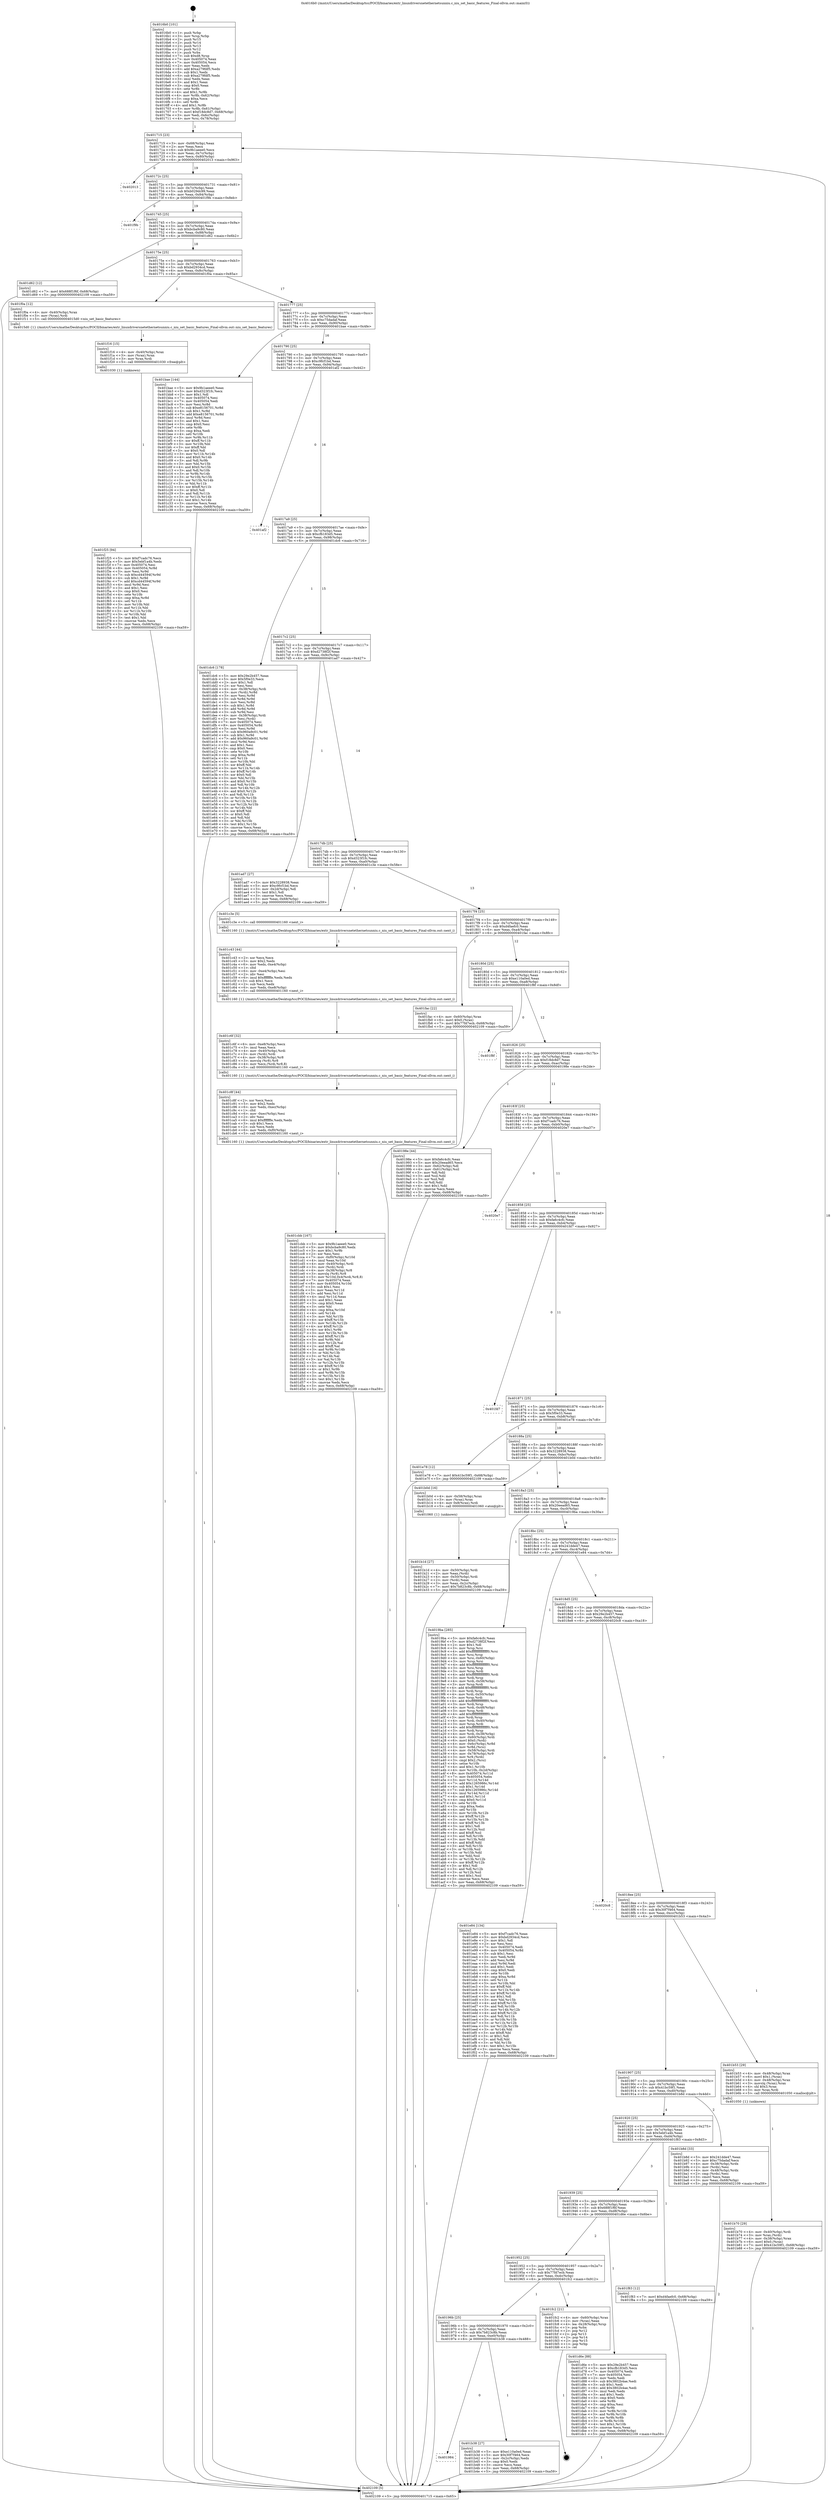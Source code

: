 digraph "0x4016b0" {
  label = "0x4016b0 (/mnt/c/Users/mathe/Desktop/tcc/POCII/binaries/extr_linuxdriversnetethernetsunniu.c_niu_set_basic_features_Final-ollvm.out::main(0))"
  labelloc = "t"
  node[shape=record]

  Entry [label="",width=0.3,height=0.3,shape=circle,fillcolor=black,style=filled]
  "0x401715" [label="{
     0x401715 [23]\l
     | [instrs]\l
     &nbsp;&nbsp;0x401715 \<+3\>: mov -0x68(%rbp),%eax\l
     &nbsp;&nbsp;0x401718 \<+2\>: mov %eax,%ecx\l
     &nbsp;&nbsp;0x40171a \<+6\>: sub $0x9b1aeee0,%ecx\l
     &nbsp;&nbsp;0x401720 \<+3\>: mov %eax,-0x7c(%rbp)\l
     &nbsp;&nbsp;0x401723 \<+3\>: mov %ecx,-0x80(%rbp)\l
     &nbsp;&nbsp;0x401726 \<+6\>: je 0000000000402013 \<main+0x963\>\l
  }"]
  "0x402013" [label="{
     0x402013\l
  }", style=dashed]
  "0x40172c" [label="{
     0x40172c [25]\l
     | [instrs]\l
     &nbsp;&nbsp;0x40172c \<+5\>: jmp 0000000000401731 \<main+0x81\>\l
     &nbsp;&nbsp;0x401731 \<+3\>: mov -0x7c(%rbp),%eax\l
     &nbsp;&nbsp;0x401734 \<+5\>: sub $0xb029dc99,%eax\l
     &nbsp;&nbsp;0x401739 \<+6\>: mov %eax,-0x84(%rbp)\l
     &nbsp;&nbsp;0x40173f \<+6\>: je 0000000000401f9b \<main+0x8eb\>\l
  }"]
  Exit [label="",width=0.3,height=0.3,shape=circle,fillcolor=black,style=filled,peripheries=2]
  "0x401f9b" [label="{
     0x401f9b\l
  }", style=dashed]
  "0x401745" [label="{
     0x401745 [25]\l
     | [instrs]\l
     &nbsp;&nbsp;0x401745 \<+5\>: jmp 000000000040174a \<main+0x9a\>\l
     &nbsp;&nbsp;0x40174a \<+3\>: mov -0x7c(%rbp),%eax\l
     &nbsp;&nbsp;0x40174d \<+5\>: sub $0xbcba9c80,%eax\l
     &nbsp;&nbsp;0x401752 \<+6\>: mov %eax,-0x88(%rbp)\l
     &nbsp;&nbsp;0x401758 \<+6\>: je 0000000000401d62 \<main+0x6b2\>\l
  }"]
  "0x401f25" [label="{
     0x401f25 [94]\l
     | [instrs]\l
     &nbsp;&nbsp;0x401f25 \<+5\>: mov $0xf7cadc76,%ecx\l
     &nbsp;&nbsp;0x401f2a \<+5\>: mov $0x5ebf1a4b,%edx\l
     &nbsp;&nbsp;0x401f2f \<+7\>: mov 0x405074,%esi\l
     &nbsp;&nbsp;0x401f36 \<+8\>: mov 0x405054,%r8d\l
     &nbsp;&nbsp;0x401f3e \<+3\>: mov %esi,%r9d\l
     &nbsp;&nbsp;0x401f41 \<+7\>: sub $0xcd44594f,%r9d\l
     &nbsp;&nbsp;0x401f48 \<+4\>: sub $0x1,%r9d\l
     &nbsp;&nbsp;0x401f4c \<+7\>: add $0xcd44594f,%r9d\l
     &nbsp;&nbsp;0x401f53 \<+4\>: imul %r9d,%esi\l
     &nbsp;&nbsp;0x401f57 \<+3\>: and $0x1,%esi\l
     &nbsp;&nbsp;0x401f5a \<+3\>: cmp $0x0,%esi\l
     &nbsp;&nbsp;0x401f5d \<+4\>: sete %r10b\l
     &nbsp;&nbsp;0x401f61 \<+4\>: cmp $0xa,%r8d\l
     &nbsp;&nbsp;0x401f65 \<+4\>: setl %r11b\l
     &nbsp;&nbsp;0x401f69 \<+3\>: mov %r10b,%bl\l
     &nbsp;&nbsp;0x401f6c \<+3\>: and %r11b,%bl\l
     &nbsp;&nbsp;0x401f6f \<+3\>: xor %r11b,%r10b\l
     &nbsp;&nbsp;0x401f72 \<+3\>: or %r10b,%bl\l
     &nbsp;&nbsp;0x401f75 \<+3\>: test $0x1,%bl\l
     &nbsp;&nbsp;0x401f78 \<+3\>: cmovne %edx,%ecx\l
     &nbsp;&nbsp;0x401f7b \<+3\>: mov %ecx,-0x68(%rbp)\l
     &nbsp;&nbsp;0x401f7e \<+5\>: jmp 0000000000402109 \<main+0xa59\>\l
  }"]
  "0x401d62" [label="{
     0x401d62 [12]\l
     | [instrs]\l
     &nbsp;&nbsp;0x401d62 \<+7\>: movl $0x688f1f6f,-0x68(%rbp)\l
     &nbsp;&nbsp;0x401d69 \<+5\>: jmp 0000000000402109 \<main+0xa59\>\l
  }"]
  "0x40175e" [label="{
     0x40175e [25]\l
     | [instrs]\l
     &nbsp;&nbsp;0x40175e \<+5\>: jmp 0000000000401763 \<main+0xb3\>\l
     &nbsp;&nbsp;0x401763 \<+3\>: mov -0x7c(%rbp),%eax\l
     &nbsp;&nbsp;0x401766 \<+5\>: sub $0xbd2934cd,%eax\l
     &nbsp;&nbsp;0x40176b \<+6\>: mov %eax,-0x8c(%rbp)\l
     &nbsp;&nbsp;0x401771 \<+6\>: je 0000000000401f0a \<main+0x85a\>\l
  }"]
  "0x401f16" [label="{
     0x401f16 [15]\l
     | [instrs]\l
     &nbsp;&nbsp;0x401f16 \<+4\>: mov -0x40(%rbp),%rax\l
     &nbsp;&nbsp;0x401f1a \<+3\>: mov (%rax),%rax\l
     &nbsp;&nbsp;0x401f1d \<+3\>: mov %rax,%rdi\l
     &nbsp;&nbsp;0x401f20 \<+5\>: call 0000000000401030 \<free@plt\>\l
     | [calls]\l
     &nbsp;&nbsp;0x401030 \{1\} (unknown)\l
  }"]
  "0x401f0a" [label="{
     0x401f0a [12]\l
     | [instrs]\l
     &nbsp;&nbsp;0x401f0a \<+4\>: mov -0x40(%rbp),%rax\l
     &nbsp;&nbsp;0x401f0e \<+3\>: mov (%rax),%rdi\l
     &nbsp;&nbsp;0x401f11 \<+5\>: call 00000000004015d0 \<niu_set_basic_features\>\l
     | [calls]\l
     &nbsp;&nbsp;0x4015d0 \{1\} (/mnt/c/Users/mathe/Desktop/tcc/POCII/binaries/extr_linuxdriversnetethernetsunniu.c_niu_set_basic_features_Final-ollvm.out::niu_set_basic_features)\l
  }"]
  "0x401777" [label="{
     0x401777 [25]\l
     | [instrs]\l
     &nbsp;&nbsp;0x401777 \<+5\>: jmp 000000000040177c \<main+0xcc\>\l
     &nbsp;&nbsp;0x40177c \<+3\>: mov -0x7c(%rbp),%eax\l
     &nbsp;&nbsp;0x40177f \<+5\>: sub $0xc75dadaf,%eax\l
     &nbsp;&nbsp;0x401784 \<+6\>: mov %eax,-0x90(%rbp)\l
     &nbsp;&nbsp;0x40178a \<+6\>: je 0000000000401bae \<main+0x4fe\>\l
  }"]
  "0x401cbb" [label="{
     0x401cbb [167]\l
     | [instrs]\l
     &nbsp;&nbsp;0x401cbb \<+5\>: mov $0x9b1aeee0,%ecx\l
     &nbsp;&nbsp;0x401cc0 \<+5\>: mov $0xbcba9c80,%edx\l
     &nbsp;&nbsp;0x401cc5 \<+3\>: mov $0x1,%r9b\l
     &nbsp;&nbsp;0x401cc8 \<+2\>: xor %esi,%esi\l
     &nbsp;&nbsp;0x401cca \<+7\>: mov -0xf0(%rbp),%r10d\l
     &nbsp;&nbsp;0x401cd1 \<+4\>: imul %eax,%r10d\l
     &nbsp;&nbsp;0x401cd5 \<+4\>: mov -0x40(%rbp),%rdi\l
     &nbsp;&nbsp;0x401cd9 \<+3\>: mov (%rdi),%rdi\l
     &nbsp;&nbsp;0x401cdc \<+4\>: mov -0x38(%rbp),%r8\l
     &nbsp;&nbsp;0x401ce0 \<+3\>: movslq (%r8),%r8\l
     &nbsp;&nbsp;0x401ce3 \<+5\>: mov %r10d,0x4(%rdi,%r8,8)\l
     &nbsp;&nbsp;0x401ce8 \<+7\>: mov 0x405074,%eax\l
     &nbsp;&nbsp;0x401cef \<+8\>: mov 0x405054,%r10d\l
     &nbsp;&nbsp;0x401cf7 \<+3\>: sub $0x1,%esi\l
     &nbsp;&nbsp;0x401cfa \<+3\>: mov %eax,%r11d\l
     &nbsp;&nbsp;0x401cfd \<+3\>: add %esi,%r11d\l
     &nbsp;&nbsp;0x401d00 \<+4\>: imul %r11d,%eax\l
     &nbsp;&nbsp;0x401d04 \<+3\>: and $0x1,%eax\l
     &nbsp;&nbsp;0x401d07 \<+3\>: cmp $0x0,%eax\l
     &nbsp;&nbsp;0x401d0a \<+3\>: sete %bl\l
     &nbsp;&nbsp;0x401d0d \<+4\>: cmp $0xa,%r10d\l
     &nbsp;&nbsp;0x401d11 \<+4\>: setl %r14b\l
     &nbsp;&nbsp;0x401d15 \<+3\>: mov %bl,%r15b\l
     &nbsp;&nbsp;0x401d18 \<+4\>: xor $0xff,%r15b\l
     &nbsp;&nbsp;0x401d1c \<+3\>: mov %r14b,%r12b\l
     &nbsp;&nbsp;0x401d1f \<+4\>: xor $0xff,%r12b\l
     &nbsp;&nbsp;0x401d23 \<+4\>: xor $0x1,%r9b\l
     &nbsp;&nbsp;0x401d27 \<+3\>: mov %r15b,%r13b\l
     &nbsp;&nbsp;0x401d2a \<+4\>: and $0xff,%r13b\l
     &nbsp;&nbsp;0x401d2e \<+3\>: and %r9b,%bl\l
     &nbsp;&nbsp;0x401d31 \<+3\>: mov %r12b,%al\l
     &nbsp;&nbsp;0x401d34 \<+2\>: and $0xff,%al\l
     &nbsp;&nbsp;0x401d36 \<+3\>: and %r9b,%r14b\l
     &nbsp;&nbsp;0x401d39 \<+3\>: or %bl,%r13b\l
     &nbsp;&nbsp;0x401d3c \<+3\>: or %r14b,%al\l
     &nbsp;&nbsp;0x401d3f \<+3\>: xor %al,%r13b\l
     &nbsp;&nbsp;0x401d42 \<+3\>: or %r12b,%r15b\l
     &nbsp;&nbsp;0x401d45 \<+4\>: xor $0xff,%r15b\l
     &nbsp;&nbsp;0x401d49 \<+4\>: or $0x1,%r9b\l
     &nbsp;&nbsp;0x401d4d \<+3\>: and %r9b,%r15b\l
     &nbsp;&nbsp;0x401d50 \<+3\>: or %r15b,%r13b\l
     &nbsp;&nbsp;0x401d53 \<+4\>: test $0x1,%r13b\l
     &nbsp;&nbsp;0x401d57 \<+3\>: cmovne %edx,%ecx\l
     &nbsp;&nbsp;0x401d5a \<+3\>: mov %ecx,-0x68(%rbp)\l
     &nbsp;&nbsp;0x401d5d \<+5\>: jmp 0000000000402109 \<main+0xa59\>\l
  }"]
  "0x401bae" [label="{
     0x401bae [144]\l
     | [instrs]\l
     &nbsp;&nbsp;0x401bae \<+5\>: mov $0x9b1aeee0,%eax\l
     &nbsp;&nbsp;0x401bb3 \<+5\>: mov $0xd323f1fc,%ecx\l
     &nbsp;&nbsp;0x401bb8 \<+2\>: mov $0x1,%dl\l
     &nbsp;&nbsp;0x401bba \<+7\>: mov 0x405074,%esi\l
     &nbsp;&nbsp;0x401bc1 \<+7\>: mov 0x405054,%edi\l
     &nbsp;&nbsp;0x401bc8 \<+3\>: mov %esi,%r8d\l
     &nbsp;&nbsp;0x401bcb \<+7\>: sub $0xe8156701,%r8d\l
     &nbsp;&nbsp;0x401bd2 \<+4\>: sub $0x1,%r8d\l
     &nbsp;&nbsp;0x401bd6 \<+7\>: add $0xe8156701,%r8d\l
     &nbsp;&nbsp;0x401bdd \<+4\>: imul %r8d,%esi\l
     &nbsp;&nbsp;0x401be1 \<+3\>: and $0x1,%esi\l
     &nbsp;&nbsp;0x401be4 \<+3\>: cmp $0x0,%esi\l
     &nbsp;&nbsp;0x401be7 \<+4\>: sete %r9b\l
     &nbsp;&nbsp;0x401beb \<+3\>: cmp $0xa,%edi\l
     &nbsp;&nbsp;0x401bee \<+4\>: setl %r10b\l
     &nbsp;&nbsp;0x401bf2 \<+3\>: mov %r9b,%r11b\l
     &nbsp;&nbsp;0x401bf5 \<+4\>: xor $0xff,%r11b\l
     &nbsp;&nbsp;0x401bf9 \<+3\>: mov %r10b,%bl\l
     &nbsp;&nbsp;0x401bfc \<+3\>: xor $0xff,%bl\l
     &nbsp;&nbsp;0x401bff \<+3\>: xor $0x0,%dl\l
     &nbsp;&nbsp;0x401c02 \<+3\>: mov %r11b,%r14b\l
     &nbsp;&nbsp;0x401c05 \<+4\>: and $0x0,%r14b\l
     &nbsp;&nbsp;0x401c09 \<+3\>: and %dl,%r9b\l
     &nbsp;&nbsp;0x401c0c \<+3\>: mov %bl,%r15b\l
     &nbsp;&nbsp;0x401c0f \<+4\>: and $0x0,%r15b\l
     &nbsp;&nbsp;0x401c13 \<+3\>: and %dl,%r10b\l
     &nbsp;&nbsp;0x401c16 \<+3\>: or %r9b,%r14b\l
     &nbsp;&nbsp;0x401c19 \<+3\>: or %r10b,%r15b\l
     &nbsp;&nbsp;0x401c1c \<+3\>: xor %r15b,%r14b\l
     &nbsp;&nbsp;0x401c1f \<+3\>: or %bl,%r11b\l
     &nbsp;&nbsp;0x401c22 \<+4\>: xor $0xff,%r11b\l
     &nbsp;&nbsp;0x401c26 \<+3\>: or $0x0,%dl\l
     &nbsp;&nbsp;0x401c29 \<+3\>: and %dl,%r11b\l
     &nbsp;&nbsp;0x401c2c \<+3\>: or %r11b,%r14b\l
     &nbsp;&nbsp;0x401c2f \<+4\>: test $0x1,%r14b\l
     &nbsp;&nbsp;0x401c33 \<+3\>: cmovne %ecx,%eax\l
     &nbsp;&nbsp;0x401c36 \<+3\>: mov %eax,-0x68(%rbp)\l
     &nbsp;&nbsp;0x401c39 \<+5\>: jmp 0000000000402109 \<main+0xa59\>\l
  }"]
  "0x401790" [label="{
     0x401790 [25]\l
     | [instrs]\l
     &nbsp;&nbsp;0x401790 \<+5\>: jmp 0000000000401795 \<main+0xe5\>\l
     &nbsp;&nbsp;0x401795 \<+3\>: mov -0x7c(%rbp),%eax\l
     &nbsp;&nbsp;0x401798 \<+5\>: sub $0xc9fcf1bd,%eax\l
     &nbsp;&nbsp;0x40179d \<+6\>: mov %eax,-0x94(%rbp)\l
     &nbsp;&nbsp;0x4017a3 \<+6\>: je 0000000000401af2 \<main+0x442\>\l
  }"]
  "0x401c8f" [label="{
     0x401c8f [44]\l
     | [instrs]\l
     &nbsp;&nbsp;0x401c8f \<+2\>: xor %ecx,%ecx\l
     &nbsp;&nbsp;0x401c91 \<+5\>: mov $0x2,%edx\l
     &nbsp;&nbsp;0x401c96 \<+6\>: mov %edx,-0xec(%rbp)\l
     &nbsp;&nbsp;0x401c9c \<+1\>: cltd\l
     &nbsp;&nbsp;0x401c9d \<+6\>: mov -0xec(%rbp),%esi\l
     &nbsp;&nbsp;0x401ca3 \<+2\>: idiv %esi\l
     &nbsp;&nbsp;0x401ca5 \<+6\>: imul $0xfffffffe,%edx,%edx\l
     &nbsp;&nbsp;0x401cab \<+3\>: sub $0x1,%ecx\l
     &nbsp;&nbsp;0x401cae \<+2\>: sub %ecx,%edx\l
     &nbsp;&nbsp;0x401cb0 \<+6\>: mov %edx,-0xf0(%rbp)\l
     &nbsp;&nbsp;0x401cb6 \<+5\>: call 0000000000401160 \<next_i\>\l
     | [calls]\l
     &nbsp;&nbsp;0x401160 \{1\} (/mnt/c/Users/mathe/Desktop/tcc/POCII/binaries/extr_linuxdriversnetethernetsunniu.c_niu_set_basic_features_Final-ollvm.out::next_i)\l
  }"]
  "0x401af2" [label="{
     0x401af2\l
  }", style=dashed]
  "0x4017a9" [label="{
     0x4017a9 [25]\l
     | [instrs]\l
     &nbsp;&nbsp;0x4017a9 \<+5\>: jmp 00000000004017ae \<main+0xfe\>\l
     &nbsp;&nbsp;0x4017ae \<+3\>: mov -0x7c(%rbp),%eax\l
     &nbsp;&nbsp;0x4017b1 \<+5\>: sub $0xcfb183d5,%eax\l
     &nbsp;&nbsp;0x4017b6 \<+6\>: mov %eax,-0x98(%rbp)\l
     &nbsp;&nbsp;0x4017bc \<+6\>: je 0000000000401dc6 \<main+0x716\>\l
  }"]
  "0x401c6f" [label="{
     0x401c6f [32]\l
     | [instrs]\l
     &nbsp;&nbsp;0x401c6f \<+6\>: mov -0xe8(%rbp),%ecx\l
     &nbsp;&nbsp;0x401c75 \<+3\>: imul %eax,%ecx\l
     &nbsp;&nbsp;0x401c78 \<+4\>: mov -0x40(%rbp),%rdi\l
     &nbsp;&nbsp;0x401c7c \<+3\>: mov (%rdi),%rdi\l
     &nbsp;&nbsp;0x401c7f \<+4\>: mov -0x38(%rbp),%r8\l
     &nbsp;&nbsp;0x401c83 \<+3\>: movslq (%r8),%r8\l
     &nbsp;&nbsp;0x401c86 \<+4\>: mov %ecx,(%rdi,%r8,8)\l
     &nbsp;&nbsp;0x401c8a \<+5\>: call 0000000000401160 \<next_i\>\l
     | [calls]\l
     &nbsp;&nbsp;0x401160 \{1\} (/mnt/c/Users/mathe/Desktop/tcc/POCII/binaries/extr_linuxdriversnetethernetsunniu.c_niu_set_basic_features_Final-ollvm.out::next_i)\l
  }"]
  "0x401dc6" [label="{
     0x401dc6 [178]\l
     | [instrs]\l
     &nbsp;&nbsp;0x401dc6 \<+5\>: mov $0x29e2b457,%eax\l
     &nbsp;&nbsp;0x401dcb \<+5\>: mov $0x5f0e33,%ecx\l
     &nbsp;&nbsp;0x401dd0 \<+2\>: mov $0x1,%dl\l
     &nbsp;&nbsp;0x401dd2 \<+2\>: xor %esi,%esi\l
     &nbsp;&nbsp;0x401dd4 \<+4\>: mov -0x38(%rbp),%rdi\l
     &nbsp;&nbsp;0x401dd8 \<+3\>: mov (%rdi),%r8d\l
     &nbsp;&nbsp;0x401ddb \<+3\>: mov %esi,%r9d\l
     &nbsp;&nbsp;0x401dde \<+3\>: sub %r8d,%r9d\l
     &nbsp;&nbsp;0x401de1 \<+3\>: mov %esi,%r8d\l
     &nbsp;&nbsp;0x401de4 \<+4\>: sub $0x1,%r8d\l
     &nbsp;&nbsp;0x401de8 \<+3\>: add %r8d,%r9d\l
     &nbsp;&nbsp;0x401deb \<+3\>: sub %r9d,%esi\l
     &nbsp;&nbsp;0x401dee \<+4\>: mov -0x38(%rbp),%rdi\l
     &nbsp;&nbsp;0x401df2 \<+2\>: mov %esi,(%rdi)\l
     &nbsp;&nbsp;0x401df4 \<+7\>: mov 0x405074,%esi\l
     &nbsp;&nbsp;0x401dfb \<+8\>: mov 0x405054,%r8d\l
     &nbsp;&nbsp;0x401e03 \<+3\>: mov %esi,%r9d\l
     &nbsp;&nbsp;0x401e06 \<+7\>: sub $0x960a9c01,%r9d\l
     &nbsp;&nbsp;0x401e0d \<+4\>: sub $0x1,%r9d\l
     &nbsp;&nbsp;0x401e11 \<+7\>: add $0x960a9c01,%r9d\l
     &nbsp;&nbsp;0x401e18 \<+4\>: imul %r9d,%esi\l
     &nbsp;&nbsp;0x401e1c \<+3\>: and $0x1,%esi\l
     &nbsp;&nbsp;0x401e1f \<+3\>: cmp $0x0,%esi\l
     &nbsp;&nbsp;0x401e22 \<+4\>: sete %r10b\l
     &nbsp;&nbsp;0x401e26 \<+4\>: cmp $0xa,%r8d\l
     &nbsp;&nbsp;0x401e2a \<+4\>: setl %r11b\l
     &nbsp;&nbsp;0x401e2e \<+3\>: mov %r10b,%bl\l
     &nbsp;&nbsp;0x401e31 \<+3\>: xor $0xff,%bl\l
     &nbsp;&nbsp;0x401e34 \<+3\>: mov %r11b,%r14b\l
     &nbsp;&nbsp;0x401e37 \<+4\>: xor $0xff,%r14b\l
     &nbsp;&nbsp;0x401e3b \<+3\>: xor $0x0,%dl\l
     &nbsp;&nbsp;0x401e3e \<+3\>: mov %bl,%r15b\l
     &nbsp;&nbsp;0x401e41 \<+4\>: and $0x0,%r15b\l
     &nbsp;&nbsp;0x401e45 \<+3\>: and %dl,%r10b\l
     &nbsp;&nbsp;0x401e48 \<+3\>: mov %r14b,%r12b\l
     &nbsp;&nbsp;0x401e4b \<+4\>: and $0x0,%r12b\l
     &nbsp;&nbsp;0x401e4f \<+3\>: and %dl,%r11b\l
     &nbsp;&nbsp;0x401e52 \<+3\>: or %r10b,%r15b\l
     &nbsp;&nbsp;0x401e55 \<+3\>: or %r11b,%r12b\l
     &nbsp;&nbsp;0x401e58 \<+3\>: xor %r12b,%r15b\l
     &nbsp;&nbsp;0x401e5b \<+3\>: or %r14b,%bl\l
     &nbsp;&nbsp;0x401e5e \<+3\>: xor $0xff,%bl\l
     &nbsp;&nbsp;0x401e61 \<+3\>: or $0x0,%dl\l
     &nbsp;&nbsp;0x401e64 \<+2\>: and %dl,%bl\l
     &nbsp;&nbsp;0x401e66 \<+3\>: or %bl,%r15b\l
     &nbsp;&nbsp;0x401e69 \<+4\>: test $0x1,%r15b\l
     &nbsp;&nbsp;0x401e6d \<+3\>: cmovne %ecx,%eax\l
     &nbsp;&nbsp;0x401e70 \<+3\>: mov %eax,-0x68(%rbp)\l
     &nbsp;&nbsp;0x401e73 \<+5\>: jmp 0000000000402109 \<main+0xa59\>\l
  }"]
  "0x4017c2" [label="{
     0x4017c2 [25]\l
     | [instrs]\l
     &nbsp;&nbsp;0x4017c2 \<+5\>: jmp 00000000004017c7 \<main+0x117\>\l
     &nbsp;&nbsp;0x4017c7 \<+3\>: mov -0x7c(%rbp),%eax\l
     &nbsp;&nbsp;0x4017ca \<+5\>: sub $0xd2738f2f,%eax\l
     &nbsp;&nbsp;0x4017cf \<+6\>: mov %eax,-0x9c(%rbp)\l
     &nbsp;&nbsp;0x4017d5 \<+6\>: je 0000000000401ad7 \<main+0x427\>\l
  }"]
  "0x401c43" [label="{
     0x401c43 [44]\l
     | [instrs]\l
     &nbsp;&nbsp;0x401c43 \<+2\>: xor %ecx,%ecx\l
     &nbsp;&nbsp;0x401c45 \<+5\>: mov $0x2,%edx\l
     &nbsp;&nbsp;0x401c4a \<+6\>: mov %edx,-0xe4(%rbp)\l
     &nbsp;&nbsp;0x401c50 \<+1\>: cltd\l
     &nbsp;&nbsp;0x401c51 \<+6\>: mov -0xe4(%rbp),%esi\l
     &nbsp;&nbsp;0x401c57 \<+2\>: idiv %esi\l
     &nbsp;&nbsp;0x401c59 \<+6\>: imul $0xfffffffe,%edx,%edx\l
     &nbsp;&nbsp;0x401c5f \<+3\>: sub $0x1,%ecx\l
     &nbsp;&nbsp;0x401c62 \<+2\>: sub %ecx,%edx\l
     &nbsp;&nbsp;0x401c64 \<+6\>: mov %edx,-0xe8(%rbp)\l
     &nbsp;&nbsp;0x401c6a \<+5\>: call 0000000000401160 \<next_i\>\l
     | [calls]\l
     &nbsp;&nbsp;0x401160 \{1\} (/mnt/c/Users/mathe/Desktop/tcc/POCII/binaries/extr_linuxdriversnetethernetsunniu.c_niu_set_basic_features_Final-ollvm.out::next_i)\l
  }"]
  "0x401ad7" [label="{
     0x401ad7 [27]\l
     | [instrs]\l
     &nbsp;&nbsp;0x401ad7 \<+5\>: mov $0x3228938,%eax\l
     &nbsp;&nbsp;0x401adc \<+5\>: mov $0xc9fcf1bd,%ecx\l
     &nbsp;&nbsp;0x401ae1 \<+3\>: mov -0x2d(%rbp),%dl\l
     &nbsp;&nbsp;0x401ae4 \<+3\>: test $0x1,%dl\l
     &nbsp;&nbsp;0x401ae7 \<+3\>: cmovne %ecx,%eax\l
     &nbsp;&nbsp;0x401aea \<+3\>: mov %eax,-0x68(%rbp)\l
     &nbsp;&nbsp;0x401aed \<+5\>: jmp 0000000000402109 \<main+0xa59\>\l
  }"]
  "0x4017db" [label="{
     0x4017db [25]\l
     | [instrs]\l
     &nbsp;&nbsp;0x4017db \<+5\>: jmp 00000000004017e0 \<main+0x130\>\l
     &nbsp;&nbsp;0x4017e0 \<+3\>: mov -0x7c(%rbp),%eax\l
     &nbsp;&nbsp;0x4017e3 \<+5\>: sub $0xd323f1fc,%eax\l
     &nbsp;&nbsp;0x4017e8 \<+6\>: mov %eax,-0xa0(%rbp)\l
     &nbsp;&nbsp;0x4017ee \<+6\>: je 0000000000401c3e \<main+0x58e\>\l
  }"]
  "0x401b70" [label="{
     0x401b70 [29]\l
     | [instrs]\l
     &nbsp;&nbsp;0x401b70 \<+4\>: mov -0x40(%rbp),%rdi\l
     &nbsp;&nbsp;0x401b74 \<+3\>: mov %rax,(%rdi)\l
     &nbsp;&nbsp;0x401b77 \<+4\>: mov -0x38(%rbp),%rax\l
     &nbsp;&nbsp;0x401b7b \<+6\>: movl $0x0,(%rax)\l
     &nbsp;&nbsp;0x401b81 \<+7\>: movl $0x41bc59f1,-0x68(%rbp)\l
     &nbsp;&nbsp;0x401b88 \<+5\>: jmp 0000000000402109 \<main+0xa59\>\l
  }"]
  "0x401c3e" [label="{
     0x401c3e [5]\l
     | [instrs]\l
     &nbsp;&nbsp;0x401c3e \<+5\>: call 0000000000401160 \<next_i\>\l
     | [calls]\l
     &nbsp;&nbsp;0x401160 \{1\} (/mnt/c/Users/mathe/Desktop/tcc/POCII/binaries/extr_linuxdriversnetethernetsunniu.c_niu_set_basic_features_Final-ollvm.out::next_i)\l
  }"]
  "0x4017f4" [label="{
     0x4017f4 [25]\l
     | [instrs]\l
     &nbsp;&nbsp;0x4017f4 \<+5\>: jmp 00000000004017f9 \<main+0x149\>\l
     &nbsp;&nbsp;0x4017f9 \<+3\>: mov -0x7c(%rbp),%eax\l
     &nbsp;&nbsp;0x4017fc \<+5\>: sub $0xd4faefc0,%eax\l
     &nbsp;&nbsp;0x401801 \<+6\>: mov %eax,-0xa4(%rbp)\l
     &nbsp;&nbsp;0x401807 \<+6\>: je 0000000000401fac \<main+0x8fc\>\l
  }"]
  "0x401984" [label="{
     0x401984\l
  }", style=dashed]
  "0x401fac" [label="{
     0x401fac [22]\l
     | [instrs]\l
     &nbsp;&nbsp;0x401fac \<+4\>: mov -0x60(%rbp),%rax\l
     &nbsp;&nbsp;0x401fb0 \<+6\>: movl $0x0,(%rax)\l
     &nbsp;&nbsp;0x401fb6 \<+7\>: movl $0x77fd7ecb,-0x68(%rbp)\l
     &nbsp;&nbsp;0x401fbd \<+5\>: jmp 0000000000402109 \<main+0xa59\>\l
  }"]
  "0x40180d" [label="{
     0x40180d [25]\l
     | [instrs]\l
     &nbsp;&nbsp;0x40180d \<+5\>: jmp 0000000000401812 \<main+0x162\>\l
     &nbsp;&nbsp;0x401812 \<+3\>: mov -0x7c(%rbp),%eax\l
     &nbsp;&nbsp;0x401815 \<+5\>: sub $0xe110a0ed,%eax\l
     &nbsp;&nbsp;0x40181a \<+6\>: mov %eax,-0xa8(%rbp)\l
     &nbsp;&nbsp;0x401820 \<+6\>: je 0000000000401f8f \<main+0x8df\>\l
  }"]
  "0x401b38" [label="{
     0x401b38 [27]\l
     | [instrs]\l
     &nbsp;&nbsp;0x401b38 \<+5\>: mov $0xe110a0ed,%eax\l
     &nbsp;&nbsp;0x401b3d \<+5\>: mov $0x30f7f464,%ecx\l
     &nbsp;&nbsp;0x401b42 \<+3\>: mov -0x2c(%rbp),%edx\l
     &nbsp;&nbsp;0x401b45 \<+3\>: cmp $0x0,%edx\l
     &nbsp;&nbsp;0x401b48 \<+3\>: cmove %ecx,%eax\l
     &nbsp;&nbsp;0x401b4b \<+3\>: mov %eax,-0x68(%rbp)\l
     &nbsp;&nbsp;0x401b4e \<+5\>: jmp 0000000000402109 \<main+0xa59\>\l
  }"]
  "0x401f8f" [label="{
     0x401f8f\l
  }", style=dashed]
  "0x401826" [label="{
     0x401826 [25]\l
     | [instrs]\l
     &nbsp;&nbsp;0x401826 \<+5\>: jmp 000000000040182b \<main+0x17b\>\l
     &nbsp;&nbsp;0x40182b \<+3\>: mov -0x7c(%rbp),%eax\l
     &nbsp;&nbsp;0x40182e \<+5\>: sub $0xf18dc8d7,%eax\l
     &nbsp;&nbsp;0x401833 \<+6\>: mov %eax,-0xac(%rbp)\l
     &nbsp;&nbsp;0x401839 \<+6\>: je 000000000040198e \<main+0x2de\>\l
  }"]
  "0x40196b" [label="{
     0x40196b [25]\l
     | [instrs]\l
     &nbsp;&nbsp;0x40196b \<+5\>: jmp 0000000000401970 \<main+0x2c0\>\l
     &nbsp;&nbsp;0x401970 \<+3\>: mov -0x7c(%rbp),%eax\l
     &nbsp;&nbsp;0x401973 \<+5\>: sub $0x7b823c8b,%eax\l
     &nbsp;&nbsp;0x401978 \<+6\>: mov %eax,-0xe0(%rbp)\l
     &nbsp;&nbsp;0x40197e \<+6\>: je 0000000000401b38 \<main+0x488\>\l
  }"]
  "0x40198e" [label="{
     0x40198e [44]\l
     | [instrs]\l
     &nbsp;&nbsp;0x40198e \<+5\>: mov $0xfa6c4cfc,%eax\l
     &nbsp;&nbsp;0x401993 \<+5\>: mov $0x20eead65,%ecx\l
     &nbsp;&nbsp;0x401998 \<+3\>: mov -0x62(%rbp),%dl\l
     &nbsp;&nbsp;0x40199b \<+4\>: mov -0x61(%rbp),%sil\l
     &nbsp;&nbsp;0x40199f \<+3\>: mov %dl,%dil\l
     &nbsp;&nbsp;0x4019a2 \<+3\>: and %sil,%dil\l
     &nbsp;&nbsp;0x4019a5 \<+3\>: xor %sil,%dl\l
     &nbsp;&nbsp;0x4019a8 \<+3\>: or %dl,%dil\l
     &nbsp;&nbsp;0x4019ab \<+4\>: test $0x1,%dil\l
     &nbsp;&nbsp;0x4019af \<+3\>: cmovne %ecx,%eax\l
     &nbsp;&nbsp;0x4019b2 \<+3\>: mov %eax,-0x68(%rbp)\l
     &nbsp;&nbsp;0x4019b5 \<+5\>: jmp 0000000000402109 \<main+0xa59\>\l
  }"]
  "0x40183f" [label="{
     0x40183f [25]\l
     | [instrs]\l
     &nbsp;&nbsp;0x40183f \<+5\>: jmp 0000000000401844 \<main+0x194\>\l
     &nbsp;&nbsp;0x401844 \<+3\>: mov -0x7c(%rbp),%eax\l
     &nbsp;&nbsp;0x401847 \<+5\>: sub $0xf7cadc76,%eax\l
     &nbsp;&nbsp;0x40184c \<+6\>: mov %eax,-0xb0(%rbp)\l
     &nbsp;&nbsp;0x401852 \<+6\>: je 00000000004020e7 \<main+0xa37\>\l
  }"]
  "0x402109" [label="{
     0x402109 [5]\l
     | [instrs]\l
     &nbsp;&nbsp;0x402109 \<+5\>: jmp 0000000000401715 \<main+0x65\>\l
  }"]
  "0x4016b0" [label="{
     0x4016b0 [101]\l
     | [instrs]\l
     &nbsp;&nbsp;0x4016b0 \<+1\>: push %rbp\l
     &nbsp;&nbsp;0x4016b1 \<+3\>: mov %rsp,%rbp\l
     &nbsp;&nbsp;0x4016b4 \<+2\>: push %r15\l
     &nbsp;&nbsp;0x4016b6 \<+2\>: push %r14\l
     &nbsp;&nbsp;0x4016b8 \<+2\>: push %r13\l
     &nbsp;&nbsp;0x4016ba \<+2\>: push %r12\l
     &nbsp;&nbsp;0x4016bc \<+1\>: push %rbx\l
     &nbsp;&nbsp;0x4016bd \<+7\>: sub $0xd8,%rsp\l
     &nbsp;&nbsp;0x4016c4 \<+7\>: mov 0x405074,%eax\l
     &nbsp;&nbsp;0x4016cb \<+7\>: mov 0x405054,%ecx\l
     &nbsp;&nbsp;0x4016d2 \<+2\>: mov %eax,%edx\l
     &nbsp;&nbsp;0x4016d4 \<+6\>: add $0xa279fdf5,%edx\l
     &nbsp;&nbsp;0x4016da \<+3\>: sub $0x1,%edx\l
     &nbsp;&nbsp;0x4016dd \<+6\>: sub $0xa279fdf5,%edx\l
     &nbsp;&nbsp;0x4016e3 \<+3\>: imul %edx,%eax\l
     &nbsp;&nbsp;0x4016e6 \<+3\>: and $0x1,%eax\l
     &nbsp;&nbsp;0x4016e9 \<+3\>: cmp $0x0,%eax\l
     &nbsp;&nbsp;0x4016ec \<+4\>: sete %r8b\l
     &nbsp;&nbsp;0x4016f0 \<+4\>: and $0x1,%r8b\l
     &nbsp;&nbsp;0x4016f4 \<+4\>: mov %r8b,-0x62(%rbp)\l
     &nbsp;&nbsp;0x4016f8 \<+3\>: cmp $0xa,%ecx\l
     &nbsp;&nbsp;0x4016fb \<+4\>: setl %r8b\l
     &nbsp;&nbsp;0x4016ff \<+4\>: and $0x1,%r8b\l
     &nbsp;&nbsp;0x401703 \<+4\>: mov %r8b,-0x61(%rbp)\l
     &nbsp;&nbsp;0x401707 \<+7\>: movl $0xf18dc8d7,-0x68(%rbp)\l
     &nbsp;&nbsp;0x40170e \<+3\>: mov %edi,-0x6c(%rbp)\l
     &nbsp;&nbsp;0x401711 \<+4\>: mov %rsi,-0x78(%rbp)\l
  }"]
  "0x401fc2" [label="{
     0x401fc2 [21]\l
     | [instrs]\l
     &nbsp;&nbsp;0x401fc2 \<+4\>: mov -0x60(%rbp),%rax\l
     &nbsp;&nbsp;0x401fc6 \<+2\>: mov (%rax),%eax\l
     &nbsp;&nbsp;0x401fc8 \<+4\>: lea -0x28(%rbp),%rsp\l
     &nbsp;&nbsp;0x401fcc \<+1\>: pop %rbx\l
     &nbsp;&nbsp;0x401fcd \<+2\>: pop %r12\l
     &nbsp;&nbsp;0x401fcf \<+2\>: pop %r13\l
     &nbsp;&nbsp;0x401fd1 \<+2\>: pop %r14\l
     &nbsp;&nbsp;0x401fd3 \<+2\>: pop %r15\l
     &nbsp;&nbsp;0x401fd5 \<+1\>: pop %rbp\l
     &nbsp;&nbsp;0x401fd6 \<+1\>: ret\l
  }"]
  "0x4020e7" [label="{
     0x4020e7\l
  }", style=dashed]
  "0x401858" [label="{
     0x401858 [25]\l
     | [instrs]\l
     &nbsp;&nbsp;0x401858 \<+5\>: jmp 000000000040185d \<main+0x1ad\>\l
     &nbsp;&nbsp;0x40185d \<+3\>: mov -0x7c(%rbp),%eax\l
     &nbsp;&nbsp;0x401860 \<+5\>: sub $0xfa6c4cfc,%eax\l
     &nbsp;&nbsp;0x401865 \<+6\>: mov %eax,-0xb4(%rbp)\l
     &nbsp;&nbsp;0x40186b \<+6\>: je 0000000000401fd7 \<main+0x927\>\l
  }"]
  "0x401952" [label="{
     0x401952 [25]\l
     | [instrs]\l
     &nbsp;&nbsp;0x401952 \<+5\>: jmp 0000000000401957 \<main+0x2a7\>\l
     &nbsp;&nbsp;0x401957 \<+3\>: mov -0x7c(%rbp),%eax\l
     &nbsp;&nbsp;0x40195a \<+5\>: sub $0x77fd7ecb,%eax\l
     &nbsp;&nbsp;0x40195f \<+6\>: mov %eax,-0xdc(%rbp)\l
     &nbsp;&nbsp;0x401965 \<+6\>: je 0000000000401fc2 \<main+0x912\>\l
  }"]
  "0x401fd7" [label="{
     0x401fd7\l
  }", style=dashed]
  "0x401871" [label="{
     0x401871 [25]\l
     | [instrs]\l
     &nbsp;&nbsp;0x401871 \<+5\>: jmp 0000000000401876 \<main+0x1c6\>\l
     &nbsp;&nbsp;0x401876 \<+3\>: mov -0x7c(%rbp),%eax\l
     &nbsp;&nbsp;0x401879 \<+5\>: sub $0x5f0e33,%eax\l
     &nbsp;&nbsp;0x40187e \<+6\>: mov %eax,-0xb8(%rbp)\l
     &nbsp;&nbsp;0x401884 \<+6\>: je 0000000000401e78 \<main+0x7c8\>\l
  }"]
  "0x401d6e" [label="{
     0x401d6e [88]\l
     | [instrs]\l
     &nbsp;&nbsp;0x401d6e \<+5\>: mov $0x29e2b457,%eax\l
     &nbsp;&nbsp;0x401d73 \<+5\>: mov $0xcfb183d5,%ecx\l
     &nbsp;&nbsp;0x401d78 \<+7\>: mov 0x405074,%edx\l
     &nbsp;&nbsp;0x401d7f \<+7\>: mov 0x405054,%esi\l
     &nbsp;&nbsp;0x401d86 \<+2\>: mov %edx,%edi\l
     &nbsp;&nbsp;0x401d88 \<+6\>: sub $0x3802b4ae,%edi\l
     &nbsp;&nbsp;0x401d8e \<+3\>: sub $0x1,%edi\l
     &nbsp;&nbsp;0x401d91 \<+6\>: add $0x3802b4ae,%edi\l
     &nbsp;&nbsp;0x401d97 \<+3\>: imul %edi,%edx\l
     &nbsp;&nbsp;0x401d9a \<+3\>: and $0x1,%edx\l
     &nbsp;&nbsp;0x401d9d \<+3\>: cmp $0x0,%edx\l
     &nbsp;&nbsp;0x401da0 \<+4\>: sete %r8b\l
     &nbsp;&nbsp;0x401da4 \<+3\>: cmp $0xa,%esi\l
     &nbsp;&nbsp;0x401da7 \<+4\>: setl %r9b\l
     &nbsp;&nbsp;0x401dab \<+3\>: mov %r8b,%r10b\l
     &nbsp;&nbsp;0x401dae \<+3\>: and %r9b,%r10b\l
     &nbsp;&nbsp;0x401db1 \<+3\>: xor %r9b,%r8b\l
     &nbsp;&nbsp;0x401db4 \<+3\>: or %r8b,%r10b\l
     &nbsp;&nbsp;0x401db7 \<+4\>: test $0x1,%r10b\l
     &nbsp;&nbsp;0x401dbb \<+3\>: cmovne %ecx,%eax\l
     &nbsp;&nbsp;0x401dbe \<+3\>: mov %eax,-0x68(%rbp)\l
     &nbsp;&nbsp;0x401dc1 \<+5\>: jmp 0000000000402109 \<main+0xa59\>\l
  }"]
  "0x401e78" [label="{
     0x401e78 [12]\l
     | [instrs]\l
     &nbsp;&nbsp;0x401e78 \<+7\>: movl $0x41bc59f1,-0x68(%rbp)\l
     &nbsp;&nbsp;0x401e7f \<+5\>: jmp 0000000000402109 \<main+0xa59\>\l
  }"]
  "0x40188a" [label="{
     0x40188a [25]\l
     | [instrs]\l
     &nbsp;&nbsp;0x40188a \<+5\>: jmp 000000000040188f \<main+0x1df\>\l
     &nbsp;&nbsp;0x40188f \<+3\>: mov -0x7c(%rbp),%eax\l
     &nbsp;&nbsp;0x401892 \<+5\>: sub $0x3228938,%eax\l
     &nbsp;&nbsp;0x401897 \<+6\>: mov %eax,-0xbc(%rbp)\l
     &nbsp;&nbsp;0x40189d \<+6\>: je 0000000000401b0d \<main+0x45d\>\l
  }"]
  "0x401939" [label="{
     0x401939 [25]\l
     | [instrs]\l
     &nbsp;&nbsp;0x401939 \<+5\>: jmp 000000000040193e \<main+0x28e\>\l
     &nbsp;&nbsp;0x40193e \<+3\>: mov -0x7c(%rbp),%eax\l
     &nbsp;&nbsp;0x401941 \<+5\>: sub $0x688f1f6f,%eax\l
     &nbsp;&nbsp;0x401946 \<+6\>: mov %eax,-0xd8(%rbp)\l
     &nbsp;&nbsp;0x40194c \<+6\>: je 0000000000401d6e \<main+0x6be\>\l
  }"]
  "0x401b0d" [label="{
     0x401b0d [16]\l
     | [instrs]\l
     &nbsp;&nbsp;0x401b0d \<+4\>: mov -0x58(%rbp),%rax\l
     &nbsp;&nbsp;0x401b11 \<+3\>: mov (%rax),%rax\l
     &nbsp;&nbsp;0x401b14 \<+4\>: mov 0x8(%rax),%rdi\l
     &nbsp;&nbsp;0x401b18 \<+5\>: call 0000000000401060 \<atoi@plt\>\l
     | [calls]\l
     &nbsp;&nbsp;0x401060 \{1\} (unknown)\l
  }"]
  "0x4018a3" [label="{
     0x4018a3 [25]\l
     | [instrs]\l
     &nbsp;&nbsp;0x4018a3 \<+5\>: jmp 00000000004018a8 \<main+0x1f8\>\l
     &nbsp;&nbsp;0x4018a8 \<+3\>: mov -0x7c(%rbp),%eax\l
     &nbsp;&nbsp;0x4018ab \<+5\>: sub $0x20eead65,%eax\l
     &nbsp;&nbsp;0x4018b0 \<+6\>: mov %eax,-0xc0(%rbp)\l
     &nbsp;&nbsp;0x4018b6 \<+6\>: je 00000000004019ba \<main+0x30a\>\l
  }"]
  "0x401f83" [label="{
     0x401f83 [12]\l
     | [instrs]\l
     &nbsp;&nbsp;0x401f83 \<+7\>: movl $0xd4faefc0,-0x68(%rbp)\l
     &nbsp;&nbsp;0x401f8a \<+5\>: jmp 0000000000402109 \<main+0xa59\>\l
  }"]
  "0x4019ba" [label="{
     0x4019ba [285]\l
     | [instrs]\l
     &nbsp;&nbsp;0x4019ba \<+5\>: mov $0xfa6c4cfc,%eax\l
     &nbsp;&nbsp;0x4019bf \<+5\>: mov $0xd2738f2f,%ecx\l
     &nbsp;&nbsp;0x4019c4 \<+2\>: mov $0x1,%dl\l
     &nbsp;&nbsp;0x4019c6 \<+3\>: mov %rsp,%rsi\l
     &nbsp;&nbsp;0x4019c9 \<+4\>: add $0xfffffffffffffff0,%rsi\l
     &nbsp;&nbsp;0x4019cd \<+3\>: mov %rsi,%rsp\l
     &nbsp;&nbsp;0x4019d0 \<+4\>: mov %rsi,-0x60(%rbp)\l
     &nbsp;&nbsp;0x4019d4 \<+3\>: mov %rsp,%rsi\l
     &nbsp;&nbsp;0x4019d7 \<+4\>: add $0xfffffffffffffff0,%rsi\l
     &nbsp;&nbsp;0x4019db \<+3\>: mov %rsi,%rsp\l
     &nbsp;&nbsp;0x4019de \<+3\>: mov %rsp,%rdi\l
     &nbsp;&nbsp;0x4019e1 \<+4\>: add $0xfffffffffffffff0,%rdi\l
     &nbsp;&nbsp;0x4019e5 \<+3\>: mov %rdi,%rsp\l
     &nbsp;&nbsp;0x4019e8 \<+4\>: mov %rdi,-0x58(%rbp)\l
     &nbsp;&nbsp;0x4019ec \<+3\>: mov %rsp,%rdi\l
     &nbsp;&nbsp;0x4019ef \<+4\>: add $0xfffffffffffffff0,%rdi\l
     &nbsp;&nbsp;0x4019f3 \<+3\>: mov %rdi,%rsp\l
     &nbsp;&nbsp;0x4019f6 \<+4\>: mov %rdi,-0x50(%rbp)\l
     &nbsp;&nbsp;0x4019fa \<+3\>: mov %rsp,%rdi\l
     &nbsp;&nbsp;0x4019fd \<+4\>: add $0xfffffffffffffff0,%rdi\l
     &nbsp;&nbsp;0x401a01 \<+3\>: mov %rdi,%rsp\l
     &nbsp;&nbsp;0x401a04 \<+4\>: mov %rdi,-0x48(%rbp)\l
     &nbsp;&nbsp;0x401a08 \<+3\>: mov %rsp,%rdi\l
     &nbsp;&nbsp;0x401a0b \<+4\>: add $0xfffffffffffffff0,%rdi\l
     &nbsp;&nbsp;0x401a0f \<+3\>: mov %rdi,%rsp\l
     &nbsp;&nbsp;0x401a12 \<+4\>: mov %rdi,-0x40(%rbp)\l
     &nbsp;&nbsp;0x401a16 \<+3\>: mov %rsp,%rdi\l
     &nbsp;&nbsp;0x401a19 \<+4\>: add $0xfffffffffffffff0,%rdi\l
     &nbsp;&nbsp;0x401a1d \<+3\>: mov %rdi,%rsp\l
     &nbsp;&nbsp;0x401a20 \<+4\>: mov %rdi,-0x38(%rbp)\l
     &nbsp;&nbsp;0x401a24 \<+4\>: mov -0x60(%rbp),%rdi\l
     &nbsp;&nbsp;0x401a28 \<+6\>: movl $0x0,(%rdi)\l
     &nbsp;&nbsp;0x401a2e \<+4\>: mov -0x6c(%rbp),%r8d\l
     &nbsp;&nbsp;0x401a32 \<+3\>: mov %r8d,(%rsi)\l
     &nbsp;&nbsp;0x401a35 \<+4\>: mov -0x58(%rbp),%rdi\l
     &nbsp;&nbsp;0x401a39 \<+4\>: mov -0x78(%rbp),%r9\l
     &nbsp;&nbsp;0x401a3d \<+3\>: mov %r9,(%rdi)\l
     &nbsp;&nbsp;0x401a40 \<+3\>: cmpl $0x2,(%rsi)\l
     &nbsp;&nbsp;0x401a43 \<+4\>: setne %r10b\l
     &nbsp;&nbsp;0x401a47 \<+4\>: and $0x1,%r10b\l
     &nbsp;&nbsp;0x401a4b \<+4\>: mov %r10b,-0x2d(%rbp)\l
     &nbsp;&nbsp;0x401a4f \<+8\>: mov 0x405074,%r11d\l
     &nbsp;&nbsp;0x401a57 \<+7\>: mov 0x405054,%ebx\l
     &nbsp;&nbsp;0x401a5e \<+3\>: mov %r11d,%r14d\l
     &nbsp;&nbsp;0x401a61 \<+7\>: add $0x1265986c,%r14d\l
     &nbsp;&nbsp;0x401a68 \<+4\>: sub $0x1,%r14d\l
     &nbsp;&nbsp;0x401a6c \<+7\>: sub $0x1265986c,%r14d\l
     &nbsp;&nbsp;0x401a73 \<+4\>: imul %r14d,%r11d\l
     &nbsp;&nbsp;0x401a77 \<+4\>: and $0x1,%r11d\l
     &nbsp;&nbsp;0x401a7b \<+4\>: cmp $0x0,%r11d\l
     &nbsp;&nbsp;0x401a7f \<+4\>: sete %r10b\l
     &nbsp;&nbsp;0x401a83 \<+3\>: cmp $0xa,%ebx\l
     &nbsp;&nbsp;0x401a86 \<+4\>: setl %r15b\l
     &nbsp;&nbsp;0x401a8a \<+3\>: mov %r10b,%r12b\l
     &nbsp;&nbsp;0x401a8d \<+4\>: xor $0xff,%r12b\l
     &nbsp;&nbsp;0x401a91 \<+3\>: mov %r15b,%r13b\l
     &nbsp;&nbsp;0x401a94 \<+4\>: xor $0xff,%r13b\l
     &nbsp;&nbsp;0x401a98 \<+3\>: xor $0x1,%dl\l
     &nbsp;&nbsp;0x401a9b \<+3\>: mov %r12b,%sil\l
     &nbsp;&nbsp;0x401a9e \<+4\>: and $0xff,%sil\l
     &nbsp;&nbsp;0x401aa2 \<+3\>: and %dl,%r10b\l
     &nbsp;&nbsp;0x401aa5 \<+3\>: mov %r13b,%dil\l
     &nbsp;&nbsp;0x401aa8 \<+4\>: and $0xff,%dil\l
     &nbsp;&nbsp;0x401aac \<+3\>: and %dl,%r15b\l
     &nbsp;&nbsp;0x401aaf \<+3\>: or %r10b,%sil\l
     &nbsp;&nbsp;0x401ab2 \<+3\>: or %r15b,%dil\l
     &nbsp;&nbsp;0x401ab5 \<+3\>: xor %dil,%sil\l
     &nbsp;&nbsp;0x401ab8 \<+3\>: or %r13b,%r12b\l
     &nbsp;&nbsp;0x401abb \<+4\>: xor $0xff,%r12b\l
     &nbsp;&nbsp;0x401abf \<+3\>: or $0x1,%dl\l
     &nbsp;&nbsp;0x401ac2 \<+3\>: and %dl,%r12b\l
     &nbsp;&nbsp;0x401ac5 \<+3\>: or %r12b,%sil\l
     &nbsp;&nbsp;0x401ac8 \<+4\>: test $0x1,%sil\l
     &nbsp;&nbsp;0x401acc \<+3\>: cmovne %ecx,%eax\l
     &nbsp;&nbsp;0x401acf \<+3\>: mov %eax,-0x68(%rbp)\l
     &nbsp;&nbsp;0x401ad2 \<+5\>: jmp 0000000000402109 \<main+0xa59\>\l
  }"]
  "0x4018bc" [label="{
     0x4018bc [25]\l
     | [instrs]\l
     &nbsp;&nbsp;0x4018bc \<+5\>: jmp 00000000004018c1 \<main+0x211\>\l
     &nbsp;&nbsp;0x4018c1 \<+3\>: mov -0x7c(%rbp),%eax\l
     &nbsp;&nbsp;0x4018c4 \<+5\>: sub $0x241dde47,%eax\l
     &nbsp;&nbsp;0x4018c9 \<+6\>: mov %eax,-0xc4(%rbp)\l
     &nbsp;&nbsp;0x4018cf \<+6\>: je 0000000000401e84 \<main+0x7d4\>\l
  }"]
  "0x401920" [label="{
     0x401920 [25]\l
     | [instrs]\l
     &nbsp;&nbsp;0x401920 \<+5\>: jmp 0000000000401925 \<main+0x275\>\l
     &nbsp;&nbsp;0x401925 \<+3\>: mov -0x7c(%rbp),%eax\l
     &nbsp;&nbsp;0x401928 \<+5\>: sub $0x5ebf1a4b,%eax\l
     &nbsp;&nbsp;0x40192d \<+6\>: mov %eax,-0xd4(%rbp)\l
     &nbsp;&nbsp;0x401933 \<+6\>: je 0000000000401f83 \<main+0x8d3\>\l
  }"]
  "0x401b1d" [label="{
     0x401b1d [27]\l
     | [instrs]\l
     &nbsp;&nbsp;0x401b1d \<+4\>: mov -0x50(%rbp),%rdi\l
     &nbsp;&nbsp;0x401b21 \<+2\>: mov %eax,(%rdi)\l
     &nbsp;&nbsp;0x401b23 \<+4\>: mov -0x50(%rbp),%rdi\l
     &nbsp;&nbsp;0x401b27 \<+2\>: mov (%rdi),%eax\l
     &nbsp;&nbsp;0x401b29 \<+3\>: mov %eax,-0x2c(%rbp)\l
     &nbsp;&nbsp;0x401b2c \<+7\>: movl $0x7b823c8b,-0x68(%rbp)\l
     &nbsp;&nbsp;0x401b33 \<+5\>: jmp 0000000000402109 \<main+0xa59\>\l
  }"]
  "0x401b8d" [label="{
     0x401b8d [33]\l
     | [instrs]\l
     &nbsp;&nbsp;0x401b8d \<+5\>: mov $0x241dde47,%eax\l
     &nbsp;&nbsp;0x401b92 \<+5\>: mov $0xc75dadaf,%ecx\l
     &nbsp;&nbsp;0x401b97 \<+4\>: mov -0x38(%rbp),%rdx\l
     &nbsp;&nbsp;0x401b9b \<+2\>: mov (%rdx),%esi\l
     &nbsp;&nbsp;0x401b9d \<+4\>: mov -0x48(%rbp),%rdx\l
     &nbsp;&nbsp;0x401ba1 \<+2\>: cmp (%rdx),%esi\l
     &nbsp;&nbsp;0x401ba3 \<+3\>: cmovl %ecx,%eax\l
     &nbsp;&nbsp;0x401ba6 \<+3\>: mov %eax,-0x68(%rbp)\l
     &nbsp;&nbsp;0x401ba9 \<+5\>: jmp 0000000000402109 \<main+0xa59\>\l
  }"]
  "0x401e84" [label="{
     0x401e84 [134]\l
     | [instrs]\l
     &nbsp;&nbsp;0x401e84 \<+5\>: mov $0xf7cadc76,%eax\l
     &nbsp;&nbsp;0x401e89 \<+5\>: mov $0xbd2934cd,%ecx\l
     &nbsp;&nbsp;0x401e8e \<+2\>: mov $0x1,%dl\l
     &nbsp;&nbsp;0x401e90 \<+2\>: xor %esi,%esi\l
     &nbsp;&nbsp;0x401e92 \<+7\>: mov 0x405074,%edi\l
     &nbsp;&nbsp;0x401e99 \<+8\>: mov 0x405054,%r8d\l
     &nbsp;&nbsp;0x401ea1 \<+3\>: sub $0x1,%esi\l
     &nbsp;&nbsp;0x401ea4 \<+3\>: mov %edi,%r9d\l
     &nbsp;&nbsp;0x401ea7 \<+3\>: add %esi,%r9d\l
     &nbsp;&nbsp;0x401eaa \<+4\>: imul %r9d,%edi\l
     &nbsp;&nbsp;0x401eae \<+3\>: and $0x1,%edi\l
     &nbsp;&nbsp;0x401eb1 \<+3\>: cmp $0x0,%edi\l
     &nbsp;&nbsp;0x401eb4 \<+4\>: sete %r10b\l
     &nbsp;&nbsp;0x401eb8 \<+4\>: cmp $0xa,%r8d\l
     &nbsp;&nbsp;0x401ebc \<+4\>: setl %r11b\l
     &nbsp;&nbsp;0x401ec0 \<+3\>: mov %r10b,%bl\l
     &nbsp;&nbsp;0x401ec3 \<+3\>: xor $0xff,%bl\l
     &nbsp;&nbsp;0x401ec6 \<+3\>: mov %r11b,%r14b\l
     &nbsp;&nbsp;0x401ec9 \<+4\>: xor $0xff,%r14b\l
     &nbsp;&nbsp;0x401ecd \<+3\>: xor $0x1,%dl\l
     &nbsp;&nbsp;0x401ed0 \<+3\>: mov %bl,%r15b\l
     &nbsp;&nbsp;0x401ed3 \<+4\>: and $0xff,%r15b\l
     &nbsp;&nbsp;0x401ed7 \<+3\>: and %dl,%r10b\l
     &nbsp;&nbsp;0x401eda \<+3\>: mov %r14b,%r12b\l
     &nbsp;&nbsp;0x401edd \<+4\>: and $0xff,%r12b\l
     &nbsp;&nbsp;0x401ee1 \<+3\>: and %dl,%r11b\l
     &nbsp;&nbsp;0x401ee4 \<+3\>: or %r10b,%r15b\l
     &nbsp;&nbsp;0x401ee7 \<+3\>: or %r11b,%r12b\l
     &nbsp;&nbsp;0x401eea \<+3\>: xor %r12b,%r15b\l
     &nbsp;&nbsp;0x401eed \<+3\>: or %r14b,%bl\l
     &nbsp;&nbsp;0x401ef0 \<+3\>: xor $0xff,%bl\l
     &nbsp;&nbsp;0x401ef3 \<+3\>: or $0x1,%dl\l
     &nbsp;&nbsp;0x401ef6 \<+2\>: and %dl,%bl\l
     &nbsp;&nbsp;0x401ef8 \<+3\>: or %bl,%r15b\l
     &nbsp;&nbsp;0x401efb \<+4\>: test $0x1,%r15b\l
     &nbsp;&nbsp;0x401eff \<+3\>: cmovne %ecx,%eax\l
     &nbsp;&nbsp;0x401f02 \<+3\>: mov %eax,-0x68(%rbp)\l
     &nbsp;&nbsp;0x401f05 \<+5\>: jmp 0000000000402109 \<main+0xa59\>\l
  }"]
  "0x4018d5" [label="{
     0x4018d5 [25]\l
     | [instrs]\l
     &nbsp;&nbsp;0x4018d5 \<+5\>: jmp 00000000004018da \<main+0x22a\>\l
     &nbsp;&nbsp;0x4018da \<+3\>: mov -0x7c(%rbp),%eax\l
     &nbsp;&nbsp;0x4018dd \<+5\>: sub $0x29e2b457,%eax\l
     &nbsp;&nbsp;0x4018e2 \<+6\>: mov %eax,-0xc8(%rbp)\l
     &nbsp;&nbsp;0x4018e8 \<+6\>: je 00000000004020c8 \<main+0xa18\>\l
  }"]
  "0x401907" [label="{
     0x401907 [25]\l
     | [instrs]\l
     &nbsp;&nbsp;0x401907 \<+5\>: jmp 000000000040190c \<main+0x25c\>\l
     &nbsp;&nbsp;0x40190c \<+3\>: mov -0x7c(%rbp),%eax\l
     &nbsp;&nbsp;0x40190f \<+5\>: sub $0x41bc59f1,%eax\l
     &nbsp;&nbsp;0x401914 \<+6\>: mov %eax,-0xd0(%rbp)\l
     &nbsp;&nbsp;0x40191a \<+6\>: je 0000000000401b8d \<main+0x4dd\>\l
  }"]
  "0x4020c8" [label="{
     0x4020c8\l
  }", style=dashed]
  "0x4018ee" [label="{
     0x4018ee [25]\l
     | [instrs]\l
     &nbsp;&nbsp;0x4018ee \<+5\>: jmp 00000000004018f3 \<main+0x243\>\l
     &nbsp;&nbsp;0x4018f3 \<+3\>: mov -0x7c(%rbp),%eax\l
     &nbsp;&nbsp;0x4018f6 \<+5\>: sub $0x30f7f464,%eax\l
     &nbsp;&nbsp;0x4018fb \<+6\>: mov %eax,-0xcc(%rbp)\l
     &nbsp;&nbsp;0x401901 \<+6\>: je 0000000000401b53 \<main+0x4a3\>\l
  }"]
  "0x401b53" [label="{
     0x401b53 [29]\l
     | [instrs]\l
     &nbsp;&nbsp;0x401b53 \<+4\>: mov -0x48(%rbp),%rax\l
     &nbsp;&nbsp;0x401b57 \<+6\>: movl $0x1,(%rax)\l
     &nbsp;&nbsp;0x401b5d \<+4\>: mov -0x48(%rbp),%rax\l
     &nbsp;&nbsp;0x401b61 \<+3\>: movslq (%rax),%rax\l
     &nbsp;&nbsp;0x401b64 \<+4\>: shl $0x3,%rax\l
     &nbsp;&nbsp;0x401b68 \<+3\>: mov %rax,%rdi\l
     &nbsp;&nbsp;0x401b6b \<+5\>: call 0000000000401050 \<malloc@plt\>\l
     | [calls]\l
     &nbsp;&nbsp;0x401050 \{1\} (unknown)\l
  }"]
  Entry -> "0x4016b0" [label=" 1"]
  "0x401715" -> "0x402013" [label=" 0"]
  "0x401715" -> "0x40172c" [label=" 19"]
  "0x401fc2" -> Exit [label=" 1"]
  "0x40172c" -> "0x401f9b" [label=" 0"]
  "0x40172c" -> "0x401745" [label=" 19"]
  "0x401fac" -> "0x402109" [label=" 1"]
  "0x401745" -> "0x401d62" [label=" 1"]
  "0x401745" -> "0x40175e" [label=" 18"]
  "0x401f83" -> "0x402109" [label=" 1"]
  "0x40175e" -> "0x401f0a" [label=" 1"]
  "0x40175e" -> "0x401777" [label=" 17"]
  "0x401f25" -> "0x402109" [label=" 1"]
  "0x401777" -> "0x401bae" [label=" 1"]
  "0x401777" -> "0x401790" [label=" 16"]
  "0x401f16" -> "0x401f25" [label=" 1"]
  "0x401790" -> "0x401af2" [label=" 0"]
  "0x401790" -> "0x4017a9" [label=" 16"]
  "0x401f0a" -> "0x401f16" [label=" 1"]
  "0x4017a9" -> "0x401dc6" [label=" 1"]
  "0x4017a9" -> "0x4017c2" [label=" 15"]
  "0x401e84" -> "0x402109" [label=" 1"]
  "0x4017c2" -> "0x401ad7" [label=" 1"]
  "0x4017c2" -> "0x4017db" [label=" 14"]
  "0x401e78" -> "0x402109" [label=" 1"]
  "0x4017db" -> "0x401c3e" [label=" 1"]
  "0x4017db" -> "0x4017f4" [label=" 13"]
  "0x401dc6" -> "0x402109" [label=" 1"]
  "0x4017f4" -> "0x401fac" [label=" 1"]
  "0x4017f4" -> "0x40180d" [label=" 12"]
  "0x401d6e" -> "0x402109" [label=" 1"]
  "0x40180d" -> "0x401f8f" [label=" 0"]
  "0x40180d" -> "0x401826" [label=" 12"]
  "0x401d62" -> "0x402109" [label=" 1"]
  "0x401826" -> "0x40198e" [label=" 1"]
  "0x401826" -> "0x40183f" [label=" 11"]
  "0x40198e" -> "0x402109" [label=" 1"]
  "0x4016b0" -> "0x401715" [label=" 1"]
  "0x402109" -> "0x401715" [label=" 18"]
  "0x401c8f" -> "0x401cbb" [label=" 1"]
  "0x40183f" -> "0x4020e7" [label=" 0"]
  "0x40183f" -> "0x401858" [label=" 11"]
  "0x401c6f" -> "0x401c8f" [label=" 1"]
  "0x401858" -> "0x401fd7" [label=" 0"]
  "0x401858" -> "0x401871" [label=" 11"]
  "0x401c3e" -> "0x401c43" [label=" 1"]
  "0x401871" -> "0x401e78" [label=" 1"]
  "0x401871" -> "0x40188a" [label=" 10"]
  "0x401bae" -> "0x402109" [label=" 1"]
  "0x40188a" -> "0x401b0d" [label=" 1"]
  "0x40188a" -> "0x4018a3" [label=" 9"]
  "0x401b70" -> "0x402109" [label=" 1"]
  "0x4018a3" -> "0x4019ba" [label=" 1"]
  "0x4018a3" -> "0x4018bc" [label=" 8"]
  "0x401b53" -> "0x401b70" [label=" 1"]
  "0x4019ba" -> "0x402109" [label=" 1"]
  "0x401ad7" -> "0x402109" [label=" 1"]
  "0x401b0d" -> "0x401b1d" [label=" 1"]
  "0x401b1d" -> "0x402109" [label=" 1"]
  "0x40196b" -> "0x401984" [label=" 0"]
  "0x4018bc" -> "0x401e84" [label=" 1"]
  "0x4018bc" -> "0x4018d5" [label=" 7"]
  "0x40196b" -> "0x401b38" [label=" 1"]
  "0x4018d5" -> "0x4020c8" [label=" 0"]
  "0x4018d5" -> "0x4018ee" [label=" 7"]
  "0x401952" -> "0x40196b" [label=" 1"]
  "0x4018ee" -> "0x401b53" [label=" 1"]
  "0x4018ee" -> "0x401907" [label=" 6"]
  "0x401cbb" -> "0x402109" [label=" 1"]
  "0x401907" -> "0x401b8d" [label=" 2"]
  "0x401907" -> "0x401920" [label=" 4"]
  "0x401b38" -> "0x402109" [label=" 1"]
  "0x401920" -> "0x401f83" [label=" 1"]
  "0x401920" -> "0x401939" [label=" 3"]
  "0x401b8d" -> "0x402109" [label=" 2"]
  "0x401939" -> "0x401d6e" [label=" 1"]
  "0x401939" -> "0x401952" [label=" 2"]
  "0x401c43" -> "0x401c6f" [label=" 1"]
  "0x401952" -> "0x401fc2" [label=" 1"]
}
